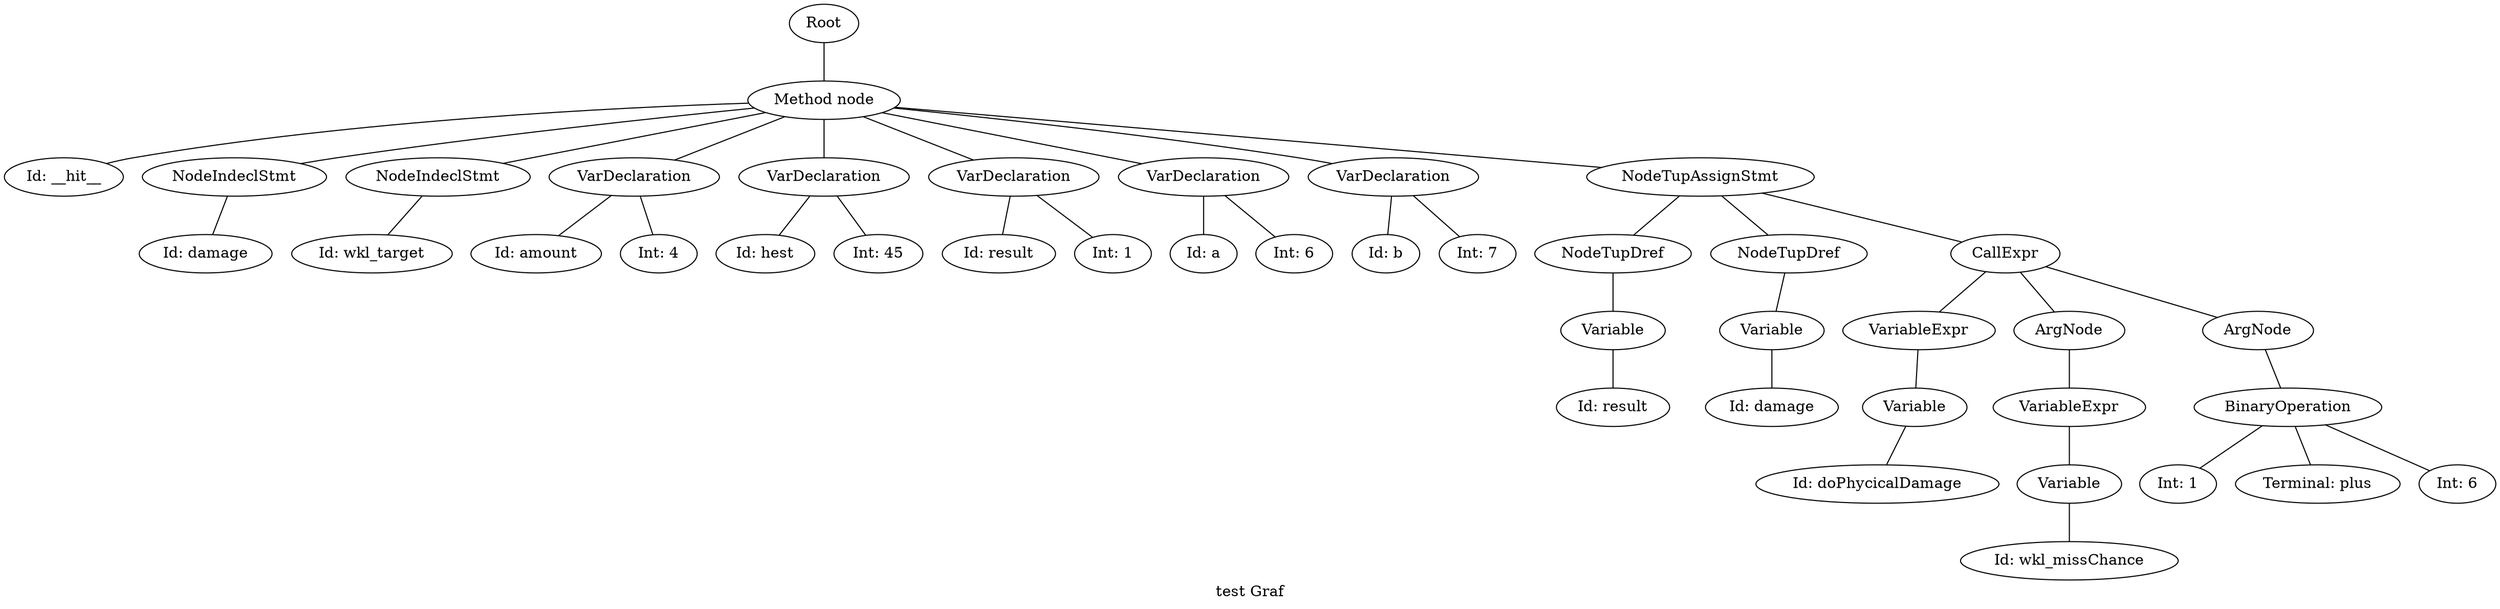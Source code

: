 graph ""
{
#   node [fontsize=10,width=".2", height=".2", margin=0];
#   graph[fontsize=8];
label="test Graf"
n0 ;
n0 [label="Root"] ;
n0 -- n1 ;
n1 [label="Method node"] ;
n1 -- n2 ;
n2 [label="Id: __hit__"] ;
n1 -- n3 ;
n3 [label="NodeIndeclStmt"] ;
n1 -- n4 ;
n4 [label="NodeIndeclStmt"] ;
n1 -- n5 ;
n5 [label="VarDeclaration"] ;
n1 -- n6 ;
n6 [label="VarDeclaration"] ;
n1 -- n7 ;
n7 [label="VarDeclaration"] ;
n1 -- n8 ;
n8 [label="VarDeclaration"] ;
n1 -- n9 ;
n9 [label="VarDeclaration"] ;
n1 -- n10 ;
n10 [label="NodeTupAssignStmt"] ;
n10 -- n11 ;
n11 [label="NodeTupDref"] ;
n10 -- n12 ;
n12 [label="NodeTupDref"] ;
n12 -- n13 ;
n13 [label="Variable"] ;
n13 -- n14 ;
n14 [label="Id: damage"] ;
n11 -- n15 ;
n15 [label="Variable"] ;
n15 -- n16 ;
n16 [label="Id: result"] ;
n10 -- n17 ;
n17 [label="CallExpr"] ;
n17 -- n18 ;
n18 [label="VariableExpr"] ;
n18 -- n19 ;
n19 [label="Variable"] ;
n19 -- n20 ;
n20 [label="Id: doPhycicalDamage"] ;
n17 -- n21 ;
n21 [label="ArgNode"] ;
n17 -- n22 ;
n22 [label="ArgNode"] ;
n22 -- n23 ;
n23 [label="BinaryOperation"] ;
n23 -- n24 ;
n24 [label="Int: 1"] ;
n23 -- n25 ;
n25 [label="Terminal: plus"] ;
n23 -- n26 ;
n26 [label="Int: 6"] ;
n21 -- n27 ;
n27 [label="VariableExpr"] ;
n27 -- n28 ;
n28 [label="Variable"] ;
n28 -- n29 ;
n29 [label="Id: wkl_missChance"] ;
n9 -- n30 ;
n30 [label="Id: b"] ;
n9 -- n31 ;
n31 [label="Int: 7"] ;
n8 -- n32 ;
n32 [label="Id: a"] ;
n8 -- n33 ;
n33 [label="Int: 6"] ;
n7 -- n34 ;
n34 [label="Id: result"] ;
n7 -- n35 ;
n35 [label="Int: 1"] ;
n6 -- n36 ;
n36 [label="Id: hest"] ;
n6 -- n37 ;
n37 [label="Int: 45"] ;
n5 -- n38 ;
n38 [label="Id: amount"] ;
n5 -- n39 ;
n39 [label="Int: 4"] ;
n4 -- n40 ;
n40 [label="Id: wkl_target"] ;
n3 -- n41 ;
n41 [label="Id: damage"] ;
}

